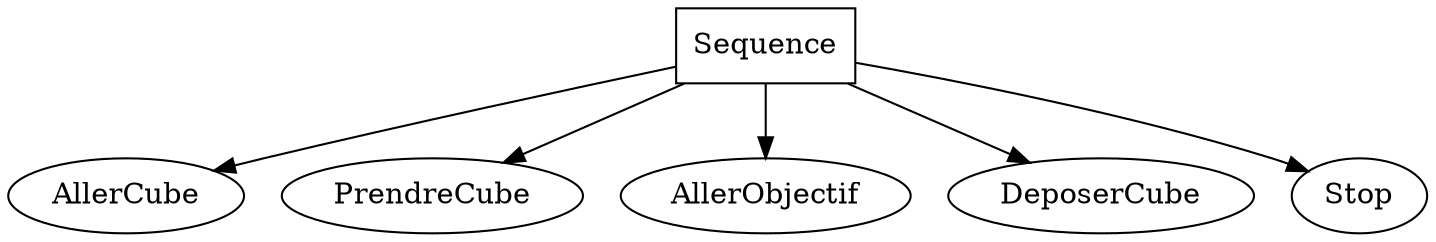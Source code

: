 digraph "robot" {

"Sequence" [shape=box];
"AllerCube" [shape=ellipse];
"PrendreCube" [shape=ellipse];
"AllerObjectif" [shape=ellipse];
"DeposerCube" [shape=ellipse];
"Stop" [shape=ellipse];

"Sequence" -> "AllerCube";
"Sequence" -> "PrendreCube";
"Sequence" -> "AllerObjectif";
"Sequence" -> "DeposerCube";
"Sequence" -> "Stop";

}
